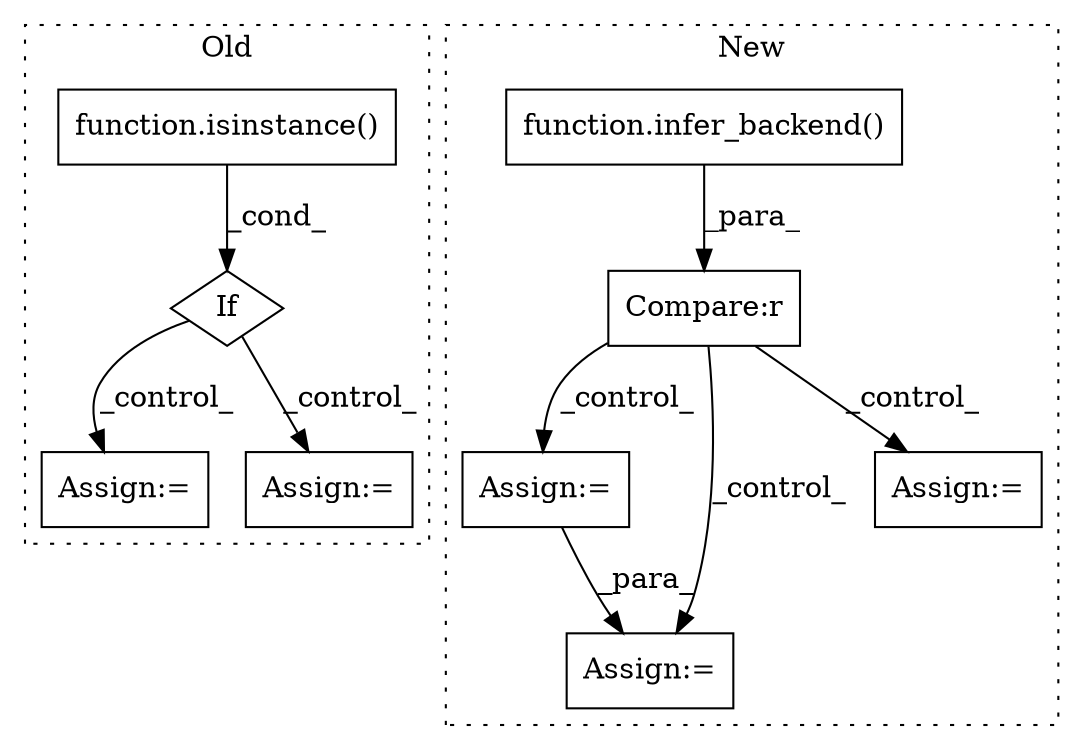 digraph G {
subgraph cluster0 {
1 [label="function.isinstance()" a="75" s="4334,4356" l="11,1" shape="box"];
4 [label="If" a="96" s="4331" l="3" shape="diamond"];
7 [label="Assign:=" a="68" s="4492" l="3" shape="box"];
8 [label="Assign:=" a="68" s="4454" l="3" shape="box"];
label = "Old";
style="dotted";
}
subgraph cluster1 {
2 [label="function.infer_backend()" a="75" s="5109,5135" l="14,1" shape="box"];
3 [label="Assign:=" a="68" s="5377" l="3" shape="box"];
5 [label="Compare:r" a="40" s="5252" l="16" shape="box"];
6 [label="Assign:=" a="68" s="5431" l="3" shape="box"];
9 [label="Assign:=" a="68" s="5281" l="3" shape="box"];
label = "New";
style="dotted";
}
1 -> 4 [label="_cond_"];
2 -> 5 [label="_para_"];
3 -> 6 [label="_para_"];
4 -> 7 [label="_control_"];
4 -> 8 [label="_control_"];
5 -> 6 [label="_control_"];
5 -> 9 [label="_control_"];
5 -> 3 [label="_control_"];
}